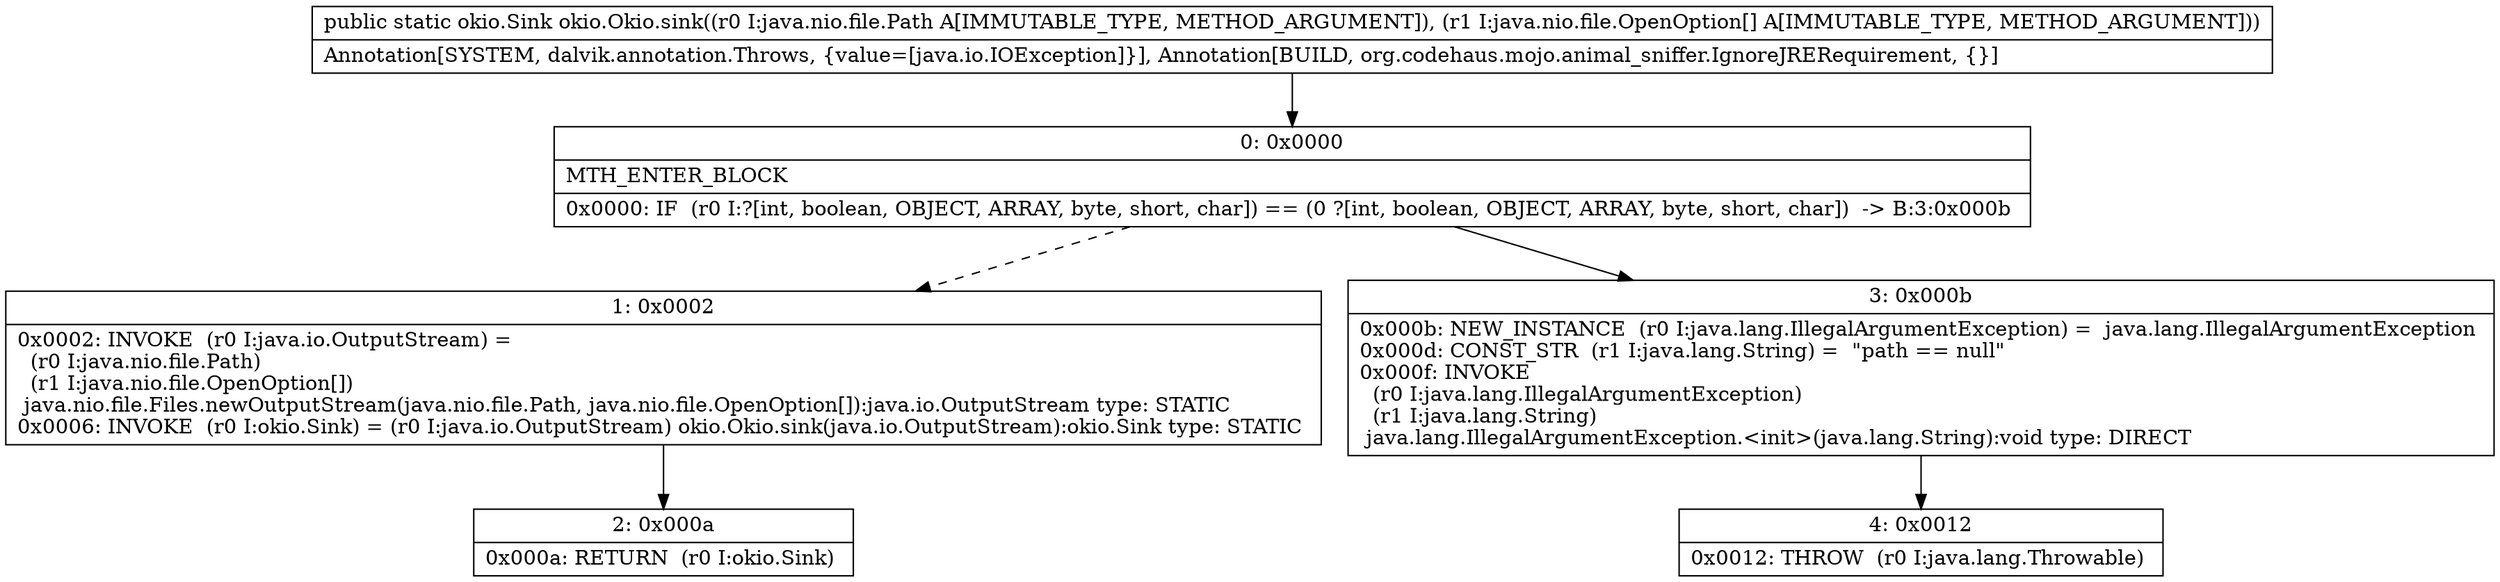 digraph "CFG forokio.Okio.sink(Ljava\/nio\/file\/Path;[Ljava\/nio\/file\/OpenOption;)Lokio\/Sink;" {
Node_0 [shape=record,label="{0\:\ 0x0000|MTH_ENTER_BLOCK\l|0x0000: IF  (r0 I:?[int, boolean, OBJECT, ARRAY, byte, short, char]) == (0 ?[int, boolean, OBJECT, ARRAY, byte, short, char])  \-\> B:3:0x000b \l}"];
Node_1 [shape=record,label="{1\:\ 0x0002|0x0002: INVOKE  (r0 I:java.io.OutputStream) = \l  (r0 I:java.nio.file.Path)\l  (r1 I:java.nio.file.OpenOption[])\l java.nio.file.Files.newOutputStream(java.nio.file.Path, java.nio.file.OpenOption[]):java.io.OutputStream type: STATIC \l0x0006: INVOKE  (r0 I:okio.Sink) = (r0 I:java.io.OutputStream) okio.Okio.sink(java.io.OutputStream):okio.Sink type: STATIC \l}"];
Node_2 [shape=record,label="{2\:\ 0x000a|0x000a: RETURN  (r0 I:okio.Sink) \l}"];
Node_3 [shape=record,label="{3\:\ 0x000b|0x000b: NEW_INSTANCE  (r0 I:java.lang.IllegalArgumentException) =  java.lang.IllegalArgumentException \l0x000d: CONST_STR  (r1 I:java.lang.String) =  \"path == null\" \l0x000f: INVOKE  \l  (r0 I:java.lang.IllegalArgumentException)\l  (r1 I:java.lang.String)\l java.lang.IllegalArgumentException.\<init\>(java.lang.String):void type: DIRECT \l}"];
Node_4 [shape=record,label="{4\:\ 0x0012|0x0012: THROW  (r0 I:java.lang.Throwable) \l}"];
MethodNode[shape=record,label="{public static okio.Sink okio.Okio.sink((r0 I:java.nio.file.Path A[IMMUTABLE_TYPE, METHOD_ARGUMENT]), (r1 I:java.nio.file.OpenOption[] A[IMMUTABLE_TYPE, METHOD_ARGUMENT]))  | Annotation[SYSTEM, dalvik.annotation.Throws, \{value=[java.io.IOException]\}], Annotation[BUILD, org.codehaus.mojo.animal_sniffer.IgnoreJRERequirement, \{\}]\l}"];
MethodNode -> Node_0;
Node_0 -> Node_1[style=dashed];
Node_0 -> Node_3;
Node_1 -> Node_2;
Node_3 -> Node_4;
}

